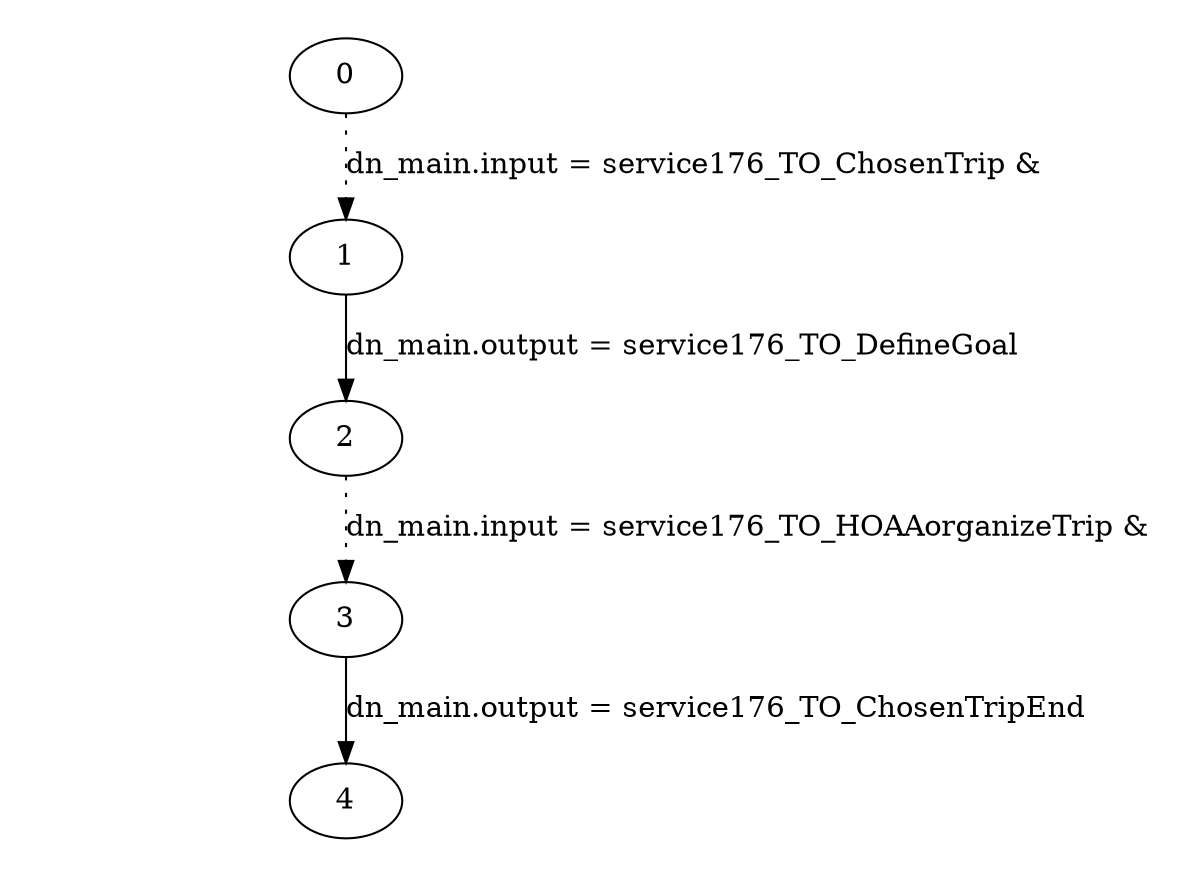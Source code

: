 digraph plan_fsm {
ratio="1.3";
margin="0.2";
size="8.0,11.4";
"0" -> "1" [style=dotted label="dn_main.input = service176_TO_ChosenTrip &\n"]
"1" -> "2" [label="dn_main.output = service176_TO_DefineGoal"]
"2" -> "3" [style=dotted label="dn_main.input = service176_TO_HOAAorganizeTrip &\n"]
"3" -> "4" [label="dn_main.output = service176_TO_ChosenTripEnd"]
}

